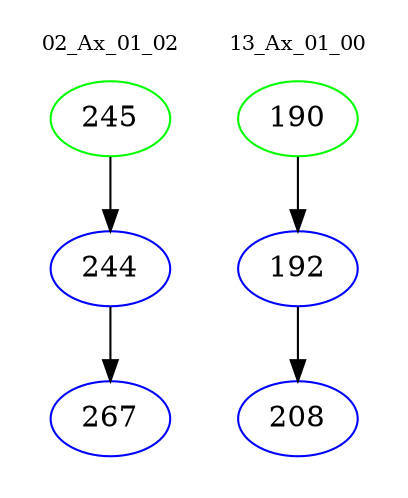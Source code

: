 digraph{
subgraph cluster_0 {
color = white
label = "02_Ax_01_02";
fontsize=10;
T0_245 [label="245", color="green"]
T0_245 -> T0_244 [color="black"]
T0_244 [label="244", color="blue"]
T0_244 -> T0_267 [color="black"]
T0_267 [label="267", color="blue"]
}
subgraph cluster_1 {
color = white
label = "13_Ax_01_00";
fontsize=10;
T1_190 [label="190", color="green"]
T1_190 -> T1_192 [color="black"]
T1_192 [label="192", color="blue"]
T1_192 -> T1_208 [color="black"]
T1_208 [label="208", color="blue"]
}
}
